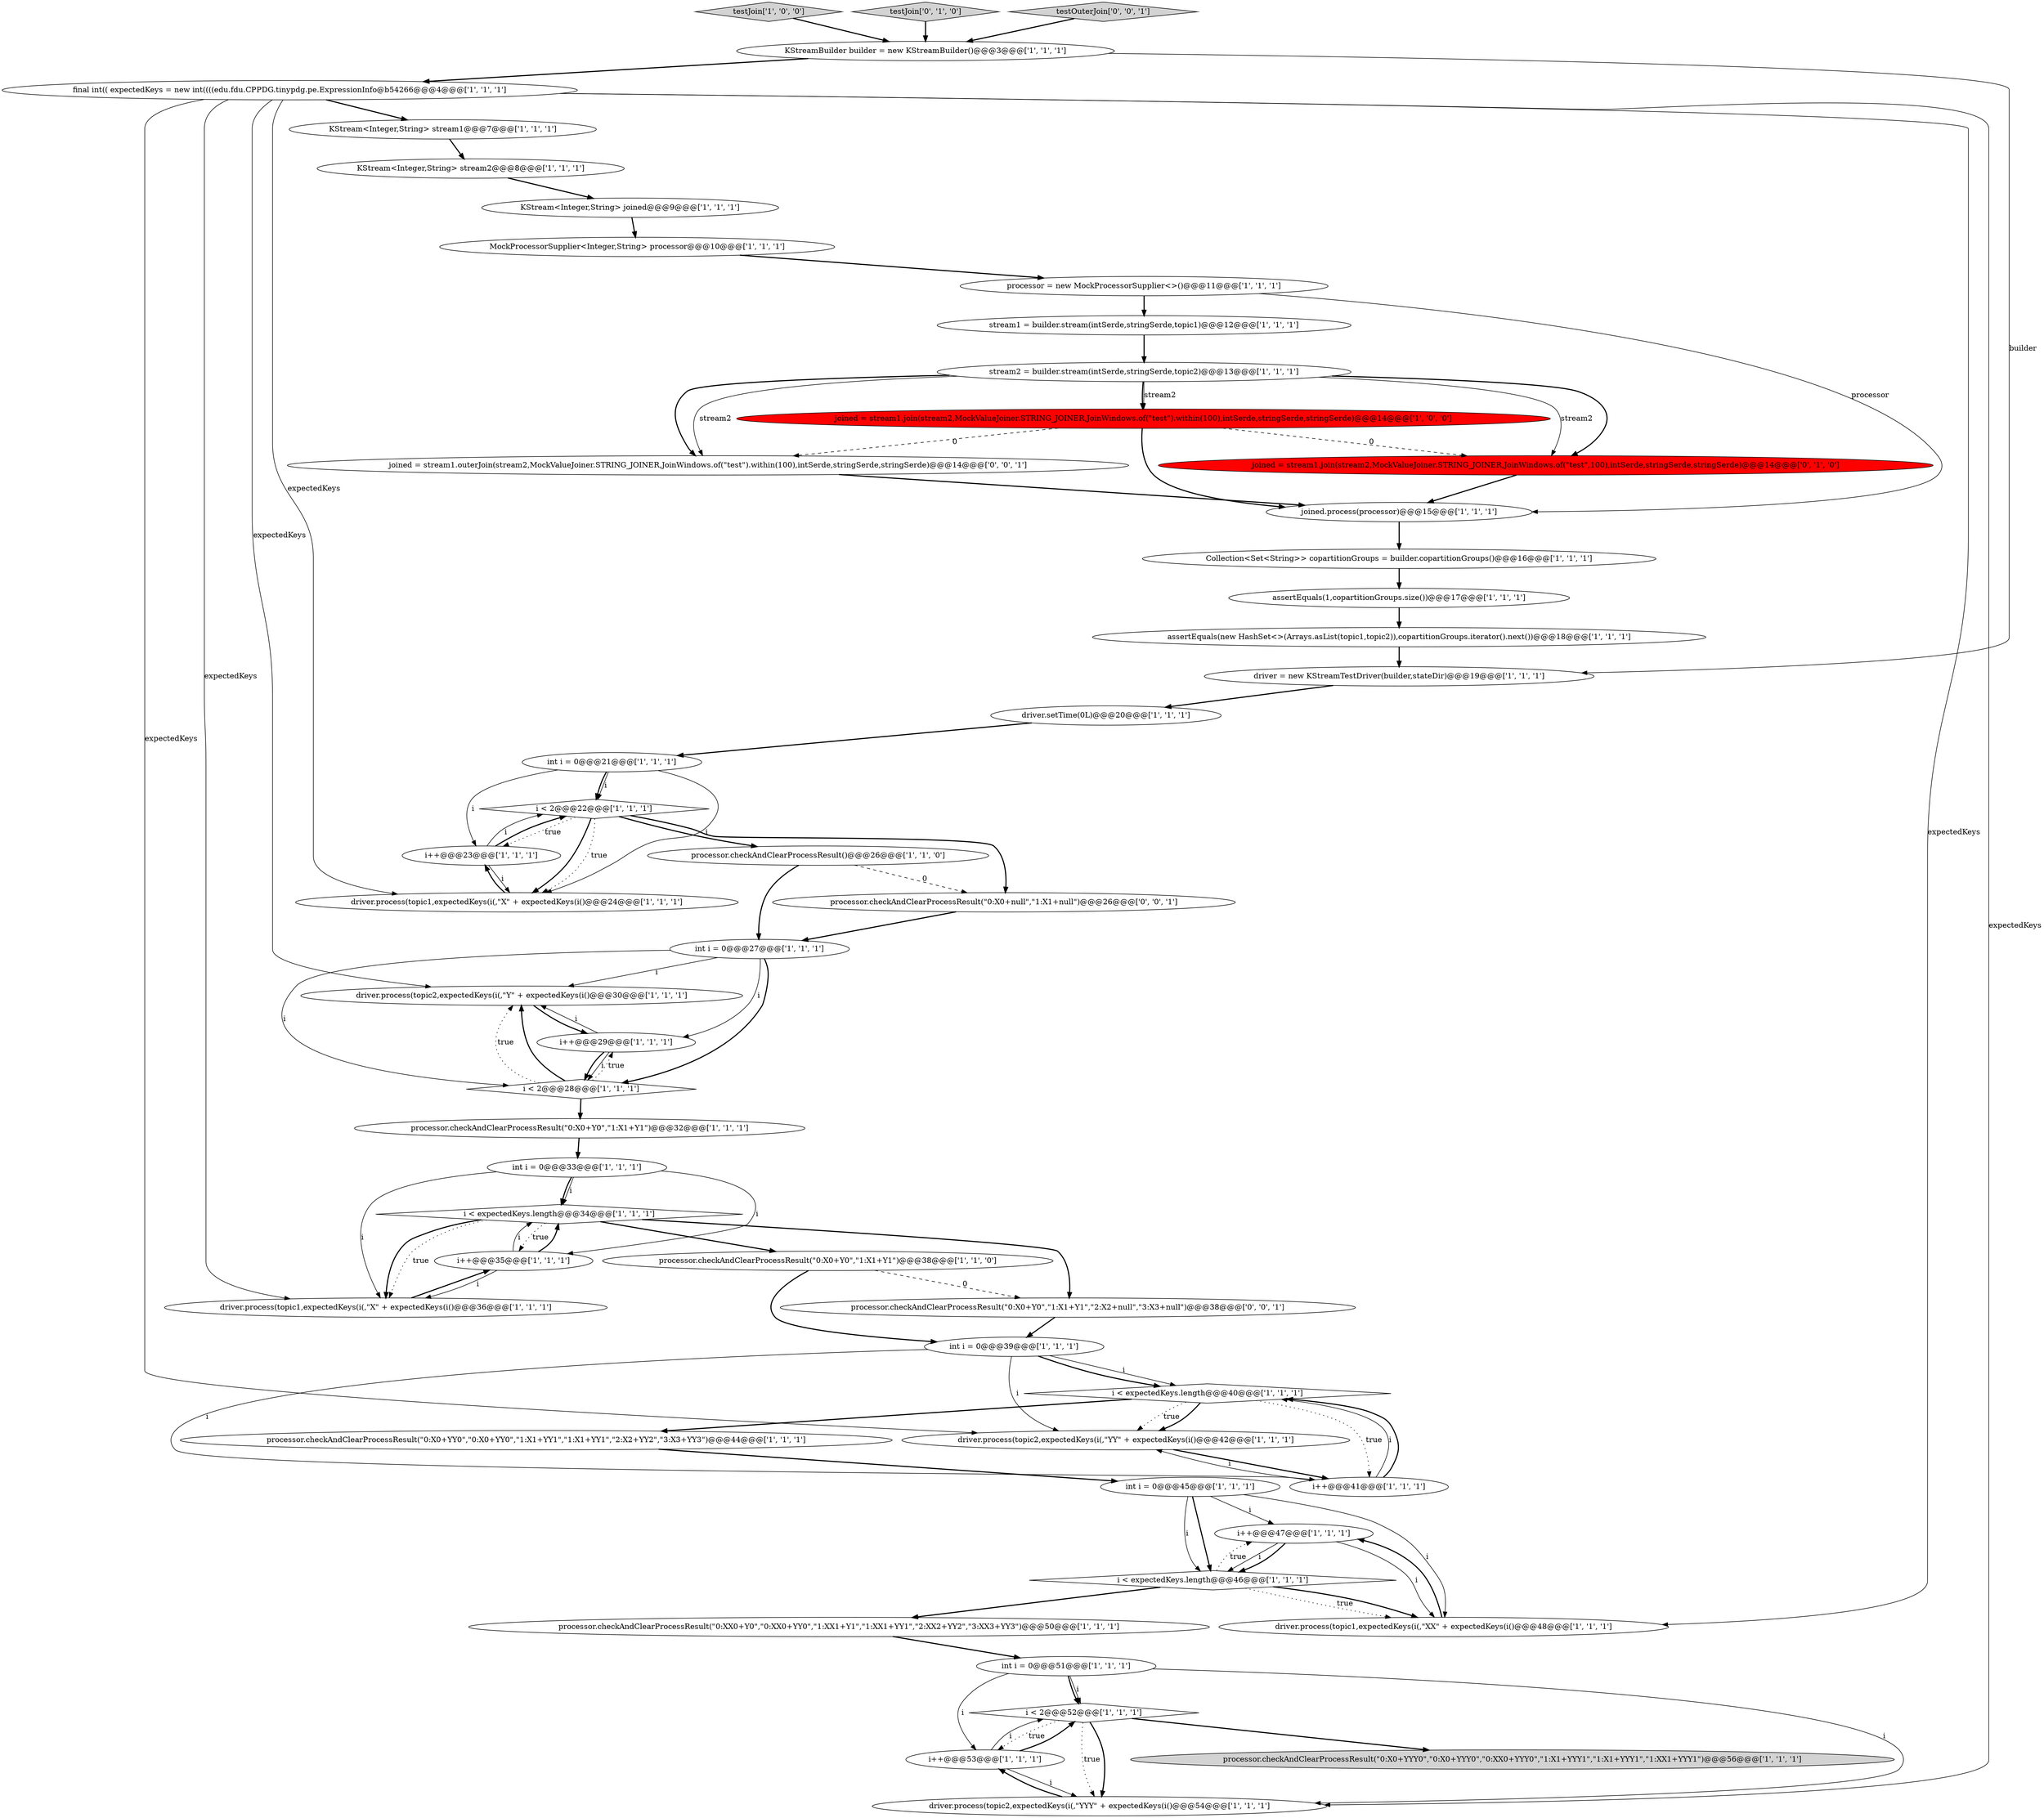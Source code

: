 digraph {
38 [style = filled, label = "int i = 0@@@45@@@['1', '1', '1']", fillcolor = white, shape = ellipse image = "AAA0AAABBB1BBB"];
1 [style = filled, label = "testJoin['1', '0', '0']", fillcolor = lightgray, shape = diamond image = "AAA0AAABBB1BBB"];
50 [style = filled, label = "processor.checkAndClearProcessResult(\"0:X0+null\",\"1:X1+null\")@@@26@@@['0', '0', '1']", fillcolor = white, shape = ellipse image = "AAA0AAABBB3BBB"];
3 [style = filled, label = "i++@@@47@@@['1', '1', '1']", fillcolor = white, shape = ellipse image = "AAA0AAABBB1BBB"];
34 [style = filled, label = "processor.checkAndClearProcessResult(\"0:X0+Y0\",\"1:X1+Y1\")@@@38@@@['1', '1', '0']", fillcolor = white, shape = ellipse image = "AAA0AAABBB1BBB"];
11 [style = filled, label = "processor = new MockProcessorSupplier<>()@@@11@@@['1', '1', '1']", fillcolor = white, shape = ellipse image = "AAA0AAABBB1BBB"];
26 [style = filled, label = "driver.setTime(0L)@@@20@@@['1', '1', '1']", fillcolor = white, shape = ellipse image = "AAA0AAABBB1BBB"];
5 [style = filled, label = "joined = stream1.join(stream2,MockValueJoiner.STRING_JOINER,JoinWindows.of(\"test\").within(100),intSerde,stringSerde,stringSerde)@@@14@@@['1', '0', '0']", fillcolor = red, shape = ellipse image = "AAA1AAABBB1BBB"];
29 [style = filled, label = "joined.process(processor)@@@15@@@['1', '1', '1']", fillcolor = white, shape = ellipse image = "AAA0AAABBB1BBB"];
23 [style = filled, label = "int i = 0@@@21@@@['1', '1', '1']", fillcolor = white, shape = ellipse image = "AAA0AAABBB1BBB"];
6 [style = filled, label = "stream2 = builder.stream(intSerde,stringSerde,topic2)@@@13@@@['1', '1', '1']", fillcolor = white, shape = ellipse image = "AAA0AAABBB1BBB"];
40 [style = filled, label = "i < 2@@@22@@@['1', '1', '1']", fillcolor = white, shape = diamond image = "AAA0AAABBB1BBB"];
15 [style = filled, label = "processor.checkAndClearProcessResult(\"0:X0+YY0\",\"0:X0+YY0\",\"1:X1+YY1\",\"1:X1+YY1\",\"2:X2+YY2\",\"3:X3+YY3\")@@@44@@@['1', '1', '1']", fillcolor = white, shape = ellipse image = "AAA0AAABBB1BBB"];
37 [style = filled, label = "i++@@@23@@@['1', '1', '1']", fillcolor = white, shape = ellipse image = "AAA0AAABBB1BBB"];
13 [style = filled, label = "Collection<Set<String>> copartitionGroups = builder.copartitionGroups()@@@16@@@['1', '1', '1']", fillcolor = white, shape = ellipse image = "AAA0AAABBB1BBB"];
19 [style = filled, label = "i < 2@@@52@@@['1', '1', '1']", fillcolor = white, shape = diamond image = "AAA0AAABBB1BBB"];
31 [style = filled, label = "int i = 0@@@39@@@['1', '1', '1']", fillcolor = white, shape = ellipse image = "AAA0AAABBB1BBB"];
39 [style = filled, label = "final int(( expectedKeys = new int((((edu.fdu.CPPDG.tinypdg.pe.ExpressionInfo@b54266@@@4@@@['1', '1', '1']", fillcolor = white, shape = ellipse image = "AAA0AAABBB1BBB"];
0 [style = filled, label = "i < expectedKeys.length@@@34@@@['1', '1', '1']", fillcolor = white, shape = diamond image = "AAA0AAABBB1BBB"];
44 [style = filled, label = "KStreamBuilder builder = new KStreamBuilder()@@@3@@@['1', '1', '1']", fillcolor = white, shape = ellipse image = "AAA0AAABBB1BBB"];
47 [style = filled, label = "testJoin['0', '1', '0']", fillcolor = lightgray, shape = diamond image = "AAA0AAABBB2BBB"];
9 [style = filled, label = "driver.process(topic1,expectedKeys(i(,\"XX\" + expectedKeys(i()@@@48@@@['1', '1', '1']", fillcolor = white, shape = ellipse image = "AAA0AAABBB1BBB"];
17 [style = filled, label = "stream1 = builder.stream(intSerde,stringSerde,topic1)@@@12@@@['1', '1', '1']", fillcolor = white, shape = ellipse image = "AAA0AAABBB1BBB"];
41 [style = filled, label = "i < expectedKeys.length@@@40@@@['1', '1', '1']", fillcolor = white, shape = diamond image = "AAA0AAABBB1BBB"];
46 [style = filled, label = "processor.checkAndClearProcessResult(\"0:X0+YYY0\",\"0:X0+YYY0\",\"0:XX0+YYY0\",\"1:X1+YYY1\",\"1:X1+YYY1\",\"1:XX1+YYY1\")@@@56@@@['1', '1', '1']", fillcolor = lightgray, shape = ellipse image = "AAA0AAABBB1BBB"];
27 [style = filled, label = "i++@@@35@@@['1', '1', '1']", fillcolor = white, shape = ellipse image = "AAA0AAABBB1BBB"];
16 [style = filled, label = "driver.process(topic2,expectedKeys(i(,\"Y\" + expectedKeys(i()@@@30@@@['1', '1', '1']", fillcolor = white, shape = ellipse image = "AAA0AAABBB1BBB"];
51 [style = filled, label = "processor.checkAndClearProcessResult(\"0:X0+Y0\",\"1:X1+Y1\",\"2:X2+null\",\"3:X3+null\")@@@38@@@['0', '0', '1']", fillcolor = white, shape = ellipse image = "AAA0AAABBB3BBB"];
14 [style = filled, label = "driver.process(topic2,expectedKeys(i(,\"YY\" + expectedKeys(i()@@@42@@@['1', '1', '1']", fillcolor = white, shape = ellipse image = "AAA0AAABBB1BBB"];
28 [style = filled, label = "int i = 0@@@27@@@['1', '1', '1']", fillcolor = white, shape = ellipse image = "AAA0AAABBB1BBB"];
4 [style = filled, label = "i++@@@53@@@['1', '1', '1']", fillcolor = white, shape = ellipse image = "AAA0AAABBB1BBB"];
35 [style = filled, label = "KStream<Integer,String> stream1@@@7@@@['1', '1', '1']", fillcolor = white, shape = ellipse image = "AAA0AAABBB1BBB"];
7 [style = filled, label = "processor.checkAndClearProcessResult()@@@26@@@['1', '1', '0']", fillcolor = white, shape = ellipse image = "AAA0AAABBB1BBB"];
18 [style = filled, label = "processor.checkAndClearProcessResult(\"0:X0+Y0\",\"1:X1+Y1\")@@@32@@@['1', '1', '1']", fillcolor = white, shape = ellipse image = "AAA0AAABBB1BBB"];
33 [style = filled, label = "i < 2@@@28@@@['1', '1', '1']", fillcolor = white, shape = diamond image = "AAA0AAABBB1BBB"];
43 [style = filled, label = "driver.process(topic1,expectedKeys(i(,\"X\" + expectedKeys(i()@@@36@@@['1', '1', '1']", fillcolor = white, shape = ellipse image = "AAA0AAABBB1BBB"];
42 [style = filled, label = "assertEquals(new HashSet<>(Arrays.asList(topic1,topic2)),copartitionGroups.iterator().next())@@@18@@@['1', '1', '1']", fillcolor = white, shape = ellipse image = "AAA0AAABBB1BBB"];
20 [style = filled, label = "KStream<Integer,String> stream2@@@8@@@['1', '1', '1']", fillcolor = white, shape = ellipse image = "AAA0AAABBB1BBB"];
21 [style = filled, label = "driver = new KStreamTestDriver(builder,stateDir)@@@19@@@['1', '1', '1']", fillcolor = white, shape = ellipse image = "AAA0AAABBB1BBB"];
52 [style = filled, label = "testOuterJoin['0', '0', '1']", fillcolor = lightgray, shape = diamond image = "AAA0AAABBB3BBB"];
49 [style = filled, label = "joined = stream1.outerJoin(stream2,MockValueJoiner.STRING_JOINER,JoinWindows.of(\"test\").within(100),intSerde,stringSerde,stringSerde)@@@14@@@['0', '0', '1']", fillcolor = white, shape = ellipse image = "AAA0AAABBB3BBB"];
2 [style = filled, label = "driver.process(topic2,expectedKeys(i(,\"YYY\" + expectedKeys(i()@@@54@@@['1', '1', '1']", fillcolor = white, shape = ellipse image = "AAA0AAABBB1BBB"];
36 [style = filled, label = "MockProcessorSupplier<Integer,String> processor@@@10@@@['1', '1', '1']", fillcolor = white, shape = ellipse image = "AAA0AAABBB1BBB"];
10 [style = filled, label = "processor.checkAndClearProcessResult(\"0:XX0+Y0\",\"0:XX0+YY0\",\"1:XX1+Y1\",\"1:XX1+YY1\",\"2:XX2+YY2\",\"3:XX3+YY3\")@@@50@@@['1', '1', '1']", fillcolor = white, shape = ellipse image = "AAA0AAABBB1BBB"];
30 [style = filled, label = "i++@@@29@@@['1', '1', '1']", fillcolor = white, shape = ellipse image = "AAA0AAABBB1BBB"];
45 [style = filled, label = "int i = 0@@@33@@@['1', '1', '1']", fillcolor = white, shape = ellipse image = "AAA0AAABBB1BBB"];
12 [style = filled, label = "int i = 0@@@51@@@['1', '1', '1']", fillcolor = white, shape = ellipse image = "AAA0AAABBB1BBB"];
8 [style = filled, label = "i < expectedKeys.length@@@46@@@['1', '1', '1']", fillcolor = white, shape = diamond image = "AAA0AAABBB1BBB"];
32 [style = filled, label = "assertEquals(1,copartitionGroups.size())@@@17@@@['1', '1', '1']", fillcolor = white, shape = ellipse image = "AAA0AAABBB1BBB"];
24 [style = filled, label = "i++@@@41@@@['1', '1', '1']", fillcolor = white, shape = ellipse image = "AAA0AAABBB1BBB"];
25 [style = filled, label = "driver.process(topic1,expectedKeys(i(,\"X\" + expectedKeys(i()@@@24@@@['1', '1', '1']", fillcolor = white, shape = ellipse image = "AAA0AAABBB1BBB"];
48 [style = filled, label = "joined = stream1.join(stream2,MockValueJoiner.STRING_JOINER,JoinWindows.of(\"test\",100),intSerde,stringSerde,stringSerde)@@@14@@@['0', '1', '0']", fillcolor = red, shape = ellipse image = "AAA1AAABBB2BBB"];
22 [style = filled, label = "KStream<Integer,String> joined@@@9@@@['1', '1', '1']", fillcolor = white, shape = ellipse image = "AAA0AAABBB1BBB"];
14->24 [style = bold, label=""];
8->10 [style = bold, label=""];
39->14 [style = solid, label="expectedKeys"];
52->44 [style = bold, label=""];
41->15 [style = bold, label=""];
44->21 [style = solid, label="builder"];
48->29 [style = bold, label=""];
3->8 [style = solid, label="i"];
28->33 [style = solid, label="i"];
40->25 [style = bold, label=""];
38->9 [style = solid, label="i"];
39->2 [style = solid, label="expectedKeys"];
45->43 [style = solid, label="i"];
41->14 [style = dotted, label="true"];
40->37 [style = dotted, label="true"];
36->11 [style = bold, label=""];
18->45 [style = bold, label=""];
37->25 [style = solid, label="i"];
4->2 [style = solid, label="i"];
21->26 [style = bold, label=""];
3->9 [style = solid, label="i"];
33->18 [style = bold, label=""];
31->41 [style = solid, label="i"];
10->12 [style = bold, label=""];
45->0 [style = bold, label=""];
33->16 [style = dotted, label="true"];
42->21 [style = bold, label=""];
23->37 [style = solid, label="i"];
5->49 [style = dashed, label="0"];
5->29 [style = bold, label=""];
6->5 [style = solid, label="stream2"];
15->38 [style = bold, label=""];
40->50 [style = bold, label=""];
33->16 [style = bold, label=""];
13->32 [style = bold, label=""];
1->44 [style = bold, label=""];
27->0 [style = bold, label=""];
12->19 [style = solid, label="i"];
45->27 [style = solid, label="i"];
0->43 [style = dotted, label="true"];
35->20 [style = bold, label=""];
11->29 [style = solid, label="processor"];
34->51 [style = dashed, label="0"];
4->19 [style = bold, label=""];
41->24 [style = dotted, label="true"];
34->31 [style = bold, label=""];
6->49 [style = bold, label=""];
30->33 [style = solid, label="i"];
19->2 [style = bold, label=""];
2->4 [style = bold, label=""];
45->0 [style = solid, label="i"];
50->28 [style = bold, label=""];
24->41 [style = solid, label="i"];
0->34 [style = bold, label=""];
12->2 [style = solid, label="i"];
24->14 [style = solid, label="i"];
25->37 [style = bold, label=""];
19->4 [style = dotted, label="true"];
4->19 [style = solid, label="i"];
39->35 [style = bold, label=""];
43->27 [style = bold, label=""];
31->41 [style = bold, label=""];
47->44 [style = bold, label=""];
11->17 [style = bold, label=""];
38->3 [style = solid, label="i"];
19->46 [style = bold, label=""];
32->42 [style = bold, label=""];
31->24 [style = solid, label="i"];
23->25 [style = solid, label="i"];
39->43 [style = solid, label="expectedKeys"];
6->48 [style = bold, label=""];
28->30 [style = solid, label="i"];
27->0 [style = solid, label="i"];
30->33 [style = bold, label=""];
17->6 [style = bold, label=""];
37->40 [style = solid, label="i"];
0->43 [style = bold, label=""];
30->16 [style = solid, label="i"];
38->8 [style = solid, label="i"];
31->14 [style = solid, label="i"];
8->3 [style = dotted, label="true"];
24->41 [style = bold, label=""];
6->48 [style = solid, label="stream2"];
6->5 [style = bold, label=""];
7->28 [style = bold, label=""];
3->8 [style = bold, label=""];
16->30 [style = bold, label=""];
9->3 [style = bold, label=""];
38->8 [style = bold, label=""];
8->9 [style = dotted, label="true"];
27->43 [style = solid, label="i"];
40->25 [style = dotted, label="true"];
41->14 [style = bold, label=""];
49->29 [style = bold, label=""];
19->2 [style = dotted, label="true"];
44->39 [style = bold, label=""];
6->49 [style = solid, label="stream2"];
33->30 [style = dotted, label="true"];
20->22 [style = bold, label=""];
39->9 [style = solid, label="expectedKeys"];
40->7 [style = bold, label=""];
5->48 [style = dashed, label="0"];
28->33 [style = bold, label=""];
39->16 [style = solid, label="expectedKeys"];
23->40 [style = bold, label=""];
22->36 [style = bold, label=""];
26->23 [style = bold, label=""];
0->51 [style = bold, label=""];
12->4 [style = solid, label="i"];
8->9 [style = bold, label=""];
23->40 [style = solid, label="i"];
28->16 [style = solid, label="i"];
39->25 [style = solid, label="expectedKeys"];
51->31 [style = bold, label=""];
7->50 [style = dashed, label="0"];
0->27 [style = dotted, label="true"];
12->19 [style = bold, label=""];
37->40 [style = bold, label=""];
29->13 [style = bold, label=""];
}
